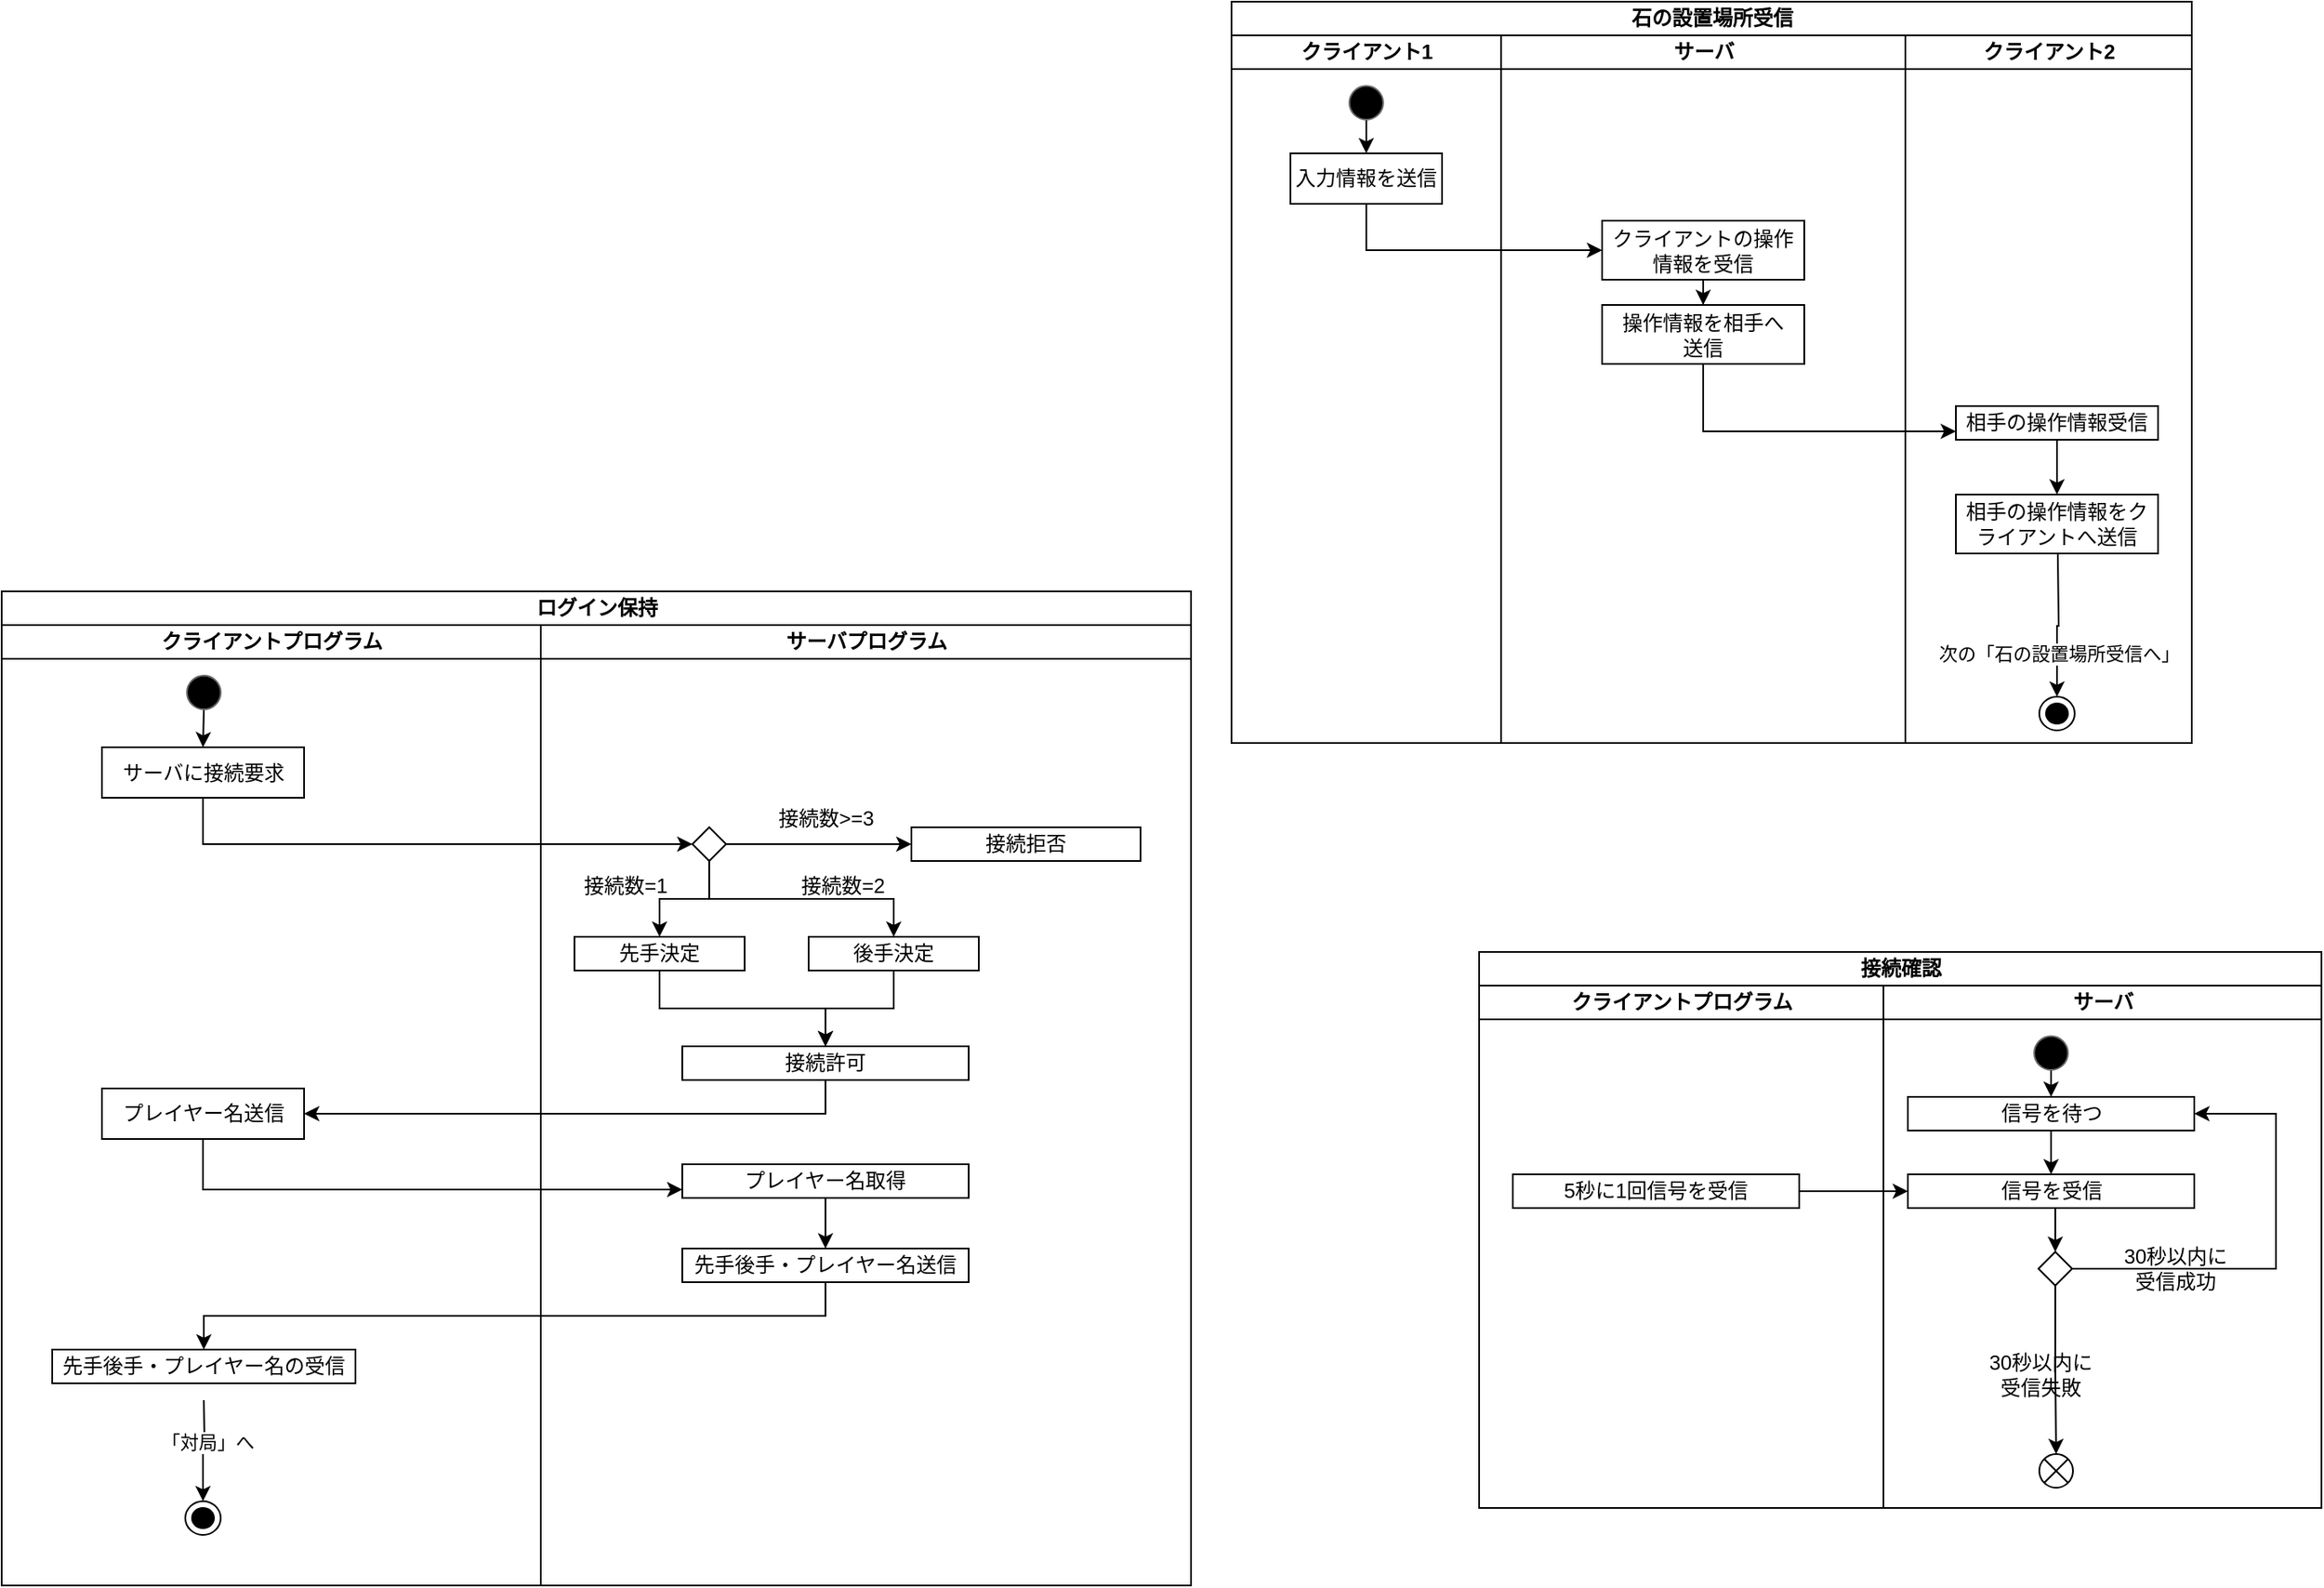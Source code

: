 <?xml version="1.0" encoding="UTF-8"?>
<mxfile version="26.2.12">
  <diagram name="ページ1" id="blJo8V8RZGlDzMt2KCXf">
    <mxGraphModel dx="2407" dy="774" grid="1" gridSize="10" guides="1" tooltips="1" connect="1" arrows="1" fold="1" page="1" pageScale="1" pageWidth="827" pageHeight="1169" math="0" shadow="0">
      <root>
        <mxCell id="0" />
        <mxCell id="1" parent="0" />
        <mxCell id="ICABriZi5GorXYD_xj9T-27" value="ログイン保持" style="swimlane;childLayout=stackLayout;resizeParent=1;resizeParentMax=0;startSize=20;html=1;" parent="1" vertex="1">
          <mxGeometry x="-50" y="370" width="706" height="590" as="geometry" />
        </mxCell>
        <mxCell id="ICABriZi5GorXYD_xj9T-30" value="クライアントプログラム" style="swimlane;startSize=20;html=1;" parent="ICABriZi5GorXYD_xj9T-27" vertex="1">
          <mxGeometry y="20" width="320" height="570" as="geometry" />
        </mxCell>
        <mxCell id="ICABriZi5GorXYD_xj9T-145" style="edgeStyle=orthogonalEdgeStyle;rounded=0;orthogonalLoop=1;jettySize=auto;html=1;exitX=0.5;exitY=1;exitDx=0;exitDy=0;entryX=0.5;entryY=0;entryDx=0;entryDy=0;" parent="ICABriZi5GorXYD_xj9T-30" source="ICABriZi5GorXYD_xj9T-31" target="ICABriZi5GorXYD_xj9T-35" edge="1">
          <mxGeometry relative="1" as="geometry" />
        </mxCell>
        <mxCell id="ICABriZi5GorXYD_xj9T-31" value="" style="ellipse;whiteSpace=wrap;html=1;aspect=fixed;fillColor=light-dark(#000000, #1a1a1a);fontColor=#333333;strokeColor=#666666;" parent="ICABriZi5GorXYD_xj9T-30" vertex="1">
          <mxGeometry x="110" y="30" width="20" height="20" as="geometry" />
        </mxCell>
        <mxCell id="ICABriZi5GorXYD_xj9T-35" value="&lt;div&gt;&lt;span style=&quot;background-color: transparent; color: light-dark(rgb(0, 0, 0), rgb(255, 255, 255));&quot;&gt;サーバに接続要求&lt;/span&gt;&lt;/div&gt;" style="rounded=0;whiteSpace=wrap;html=1;" parent="ICABriZi5GorXYD_xj9T-30" vertex="1">
          <mxGeometry x="59.5" y="72.5" width="120" height="30" as="geometry" />
        </mxCell>
        <mxCell id="ICABriZi5GorXYD_xj9T-36" style="edgeStyle=orthogonalEdgeStyle;rounded=0;orthogonalLoop=1;jettySize=auto;html=1;exitX=0.5;exitY=1;exitDx=0;exitDy=0;entryX=0.5;entryY=0;entryDx=0;entryDy=0;" parent="ICABriZi5GorXYD_xj9T-30" target="ICABriZi5GorXYD_xj9T-43" edge="1">
          <mxGeometry relative="1" as="geometry">
            <mxPoint x="120" y="460" as="sourcePoint" />
          </mxGeometry>
        </mxCell>
        <mxCell id="ICABriZi5GorXYD_xj9T-37" value="「対局」へ" style="edgeLabel;html=1;align=center;verticalAlign=middle;resizable=0;points=[];" parent="ICABriZi5GorXYD_xj9T-36" vertex="1" connectable="0">
          <mxGeometry x="-0.201" y="1" relative="1" as="geometry">
            <mxPoint as="offset" />
          </mxGeometry>
        </mxCell>
        <mxCell id="ICABriZi5GorXYD_xj9T-38" value="先手後手・プレイヤー名の受信" style="rounded=0;whiteSpace=wrap;html=1;" parent="ICABriZi5GorXYD_xj9T-30" vertex="1">
          <mxGeometry x="30" y="430" width="180" height="20" as="geometry" />
        </mxCell>
        <mxCell id="ICABriZi5GorXYD_xj9T-43" value="" style="ellipse;html=1;shape=endState;fillColor=#000000;strokeColor=#000000;" parent="ICABriZi5GorXYD_xj9T-30" vertex="1">
          <mxGeometry x="109" y="520" width="21" height="20" as="geometry" />
        </mxCell>
        <mxCell id="ICABriZi5GorXYD_xj9T-146" style="edgeStyle=orthogonalEdgeStyle;rounded=0;orthogonalLoop=1;jettySize=auto;html=1;exitX=0.5;exitY=1;exitDx=0;exitDy=0;entryX=0;entryY=0.5;entryDx=0;entryDy=0;" parent="ICABriZi5GorXYD_xj9T-27" source="ICABriZi5GorXYD_xj9T-35" target="rVjmtnA_uVCA2KCBdjWy-1" edge="1">
          <mxGeometry relative="1" as="geometry">
            <mxPoint x="300" y="122.5" as="targetPoint" />
          </mxGeometry>
        </mxCell>
        <mxCell id="ICABriZi5GorXYD_xj9T-44" value="サーバプログラム" style="swimlane;startSize=20;html=1;" parent="ICABriZi5GorXYD_xj9T-27" vertex="1">
          <mxGeometry x="320" y="20" width="386" height="570" as="geometry" />
        </mxCell>
        <mxCell id="rVjmtnA_uVCA2KCBdjWy-3" style="edgeStyle=orthogonalEdgeStyle;rounded=0;orthogonalLoop=1;jettySize=auto;html=1;exitX=1;exitY=0.5;exitDx=0;exitDy=0;" edge="1" parent="ICABriZi5GorXYD_xj9T-44" source="rVjmtnA_uVCA2KCBdjWy-1">
          <mxGeometry relative="1" as="geometry">
            <mxPoint x="220" y="130" as="targetPoint" />
          </mxGeometry>
        </mxCell>
        <mxCell id="rVjmtnA_uVCA2KCBdjWy-15" style="edgeStyle=orthogonalEdgeStyle;rounded=0;orthogonalLoop=1;jettySize=auto;html=1;exitX=0.5;exitY=1;exitDx=0;exitDy=0;entryX=0.5;entryY=0;entryDx=0;entryDy=0;" edge="1" parent="ICABriZi5GorXYD_xj9T-44" source="rVjmtnA_uVCA2KCBdjWy-1" target="rVjmtnA_uVCA2KCBdjWy-14">
          <mxGeometry relative="1" as="geometry" />
        </mxCell>
        <mxCell id="rVjmtnA_uVCA2KCBdjWy-16" style="edgeStyle=orthogonalEdgeStyle;rounded=0;orthogonalLoop=1;jettySize=auto;html=1;exitX=0.5;exitY=1;exitDx=0;exitDy=0;entryX=0.5;entryY=0;entryDx=0;entryDy=0;" edge="1" parent="ICABriZi5GorXYD_xj9T-44" source="rVjmtnA_uVCA2KCBdjWy-1" target="rVjmtnA_uVCA2KCBdjWy-13">
          <mxGeometry relative="1" as="geometry" />
        </mxCell>
        <mxCell id="rVjmtnA_uVCA2KCBdjWy-1" value="" style="rhombus;whiteSpace=wrap;html=1;" vertex="1" parent="ICABriZi5GorXYD_xj9T-44">
          <mxGeometry x="90" y="120" width="20" height="20" as="geometry" />
        </mxCell>
        <mxCell id="ICABriZi5GorXYD_xj9T-148" value="&lt;div&gt;&lt;span style=&quot;background-color: transparent; color: light-dark(rgb(0, 0, 0), rgb(255, 255, 255));&quot;&gt;プレイヤー名送信&lt;/span&gt;&lt;/div&gt;" style="rounded=0;whiteSpace=wrap;html=1;" parent="ICABriZi5GorXYD_xj9T-44" vertex="1">
          <mxGeometry x="-260.5" y="275" width="120" height="30" as="geometry" />
        </mxCell>
        <mxCell id="ICABriZi5GorXYD_xj9T-46" value="接続許可" style="rounded=0;whiteSpace=wrap;html=1;" parent="ICABriZi5GorXYD_xj9T-44" vertex="1">
          <mxGeometry x="84" y="250" width="170" height="20" as="geometry" />
        </mxCell>
        <mxCell id="rVjmtnA_uVCA2KCBdjWy-20" style="edgeStyle=orthogonalEdgeStyle;rounded=0;orthogonalLoop=1;jettySize=auto;html=1;exitX=0.5;exitY=1;exitDx=0;exitDy=0;entryX=0.5;entryY=0;entryDx=0;entryDy=0;" edge="1" parent="ICABriZi5GorXYD_xj9T-44" source="ICABriZi5GorXYD_xj9T-151" target="ICABriZi5GorXYD_xj9T-156">
          <mxGeometry relative="1" as="geometry" />
        </mxCell>
        <mxCell id="ICABriZi5GorXYD_xj9T-151" value="プレイヤー名取得" style="rounded=0;whiteSpace=wrap;html=1;" parent="ICABriZi5GorXYD_xj9T-44" vertex="1">
          <mxGeometry x="84" y="320" width="170" height="20" as="geometry" />
        </mxCell>
        <mxCell id="ICABriZi5GorXYD_xj9T-156" value="先手後手・プレイヤー名送信" style="rounded=0;whiteSpace=wrap;html=1;" parent="ICABriZi5GorXYD_xj9T-44" vertex="1">
          <mxGeometry x="84" y="370" width="170" height="20" as="geometry" />
        </mxCell>
        <mxCell id="ICABriZi5GorXYD_xj9T-149" style="edgeStyle=orthogonalEdgeStyle;rounded=0;orthogonalLoop=1;jettySize=auto;html=1;exitX=0.5;exitY=1;exitDx=0;exitDy=0;entryX=1;entryY=0.5;entryDx=0;entryDy=0;" parent="ICABriZi5GorXYD_xj9T-44" source="ICABriZi5GorXYD_xj9T-46" target="ICABriZi5GorXYD_xj9T-148" edge="1">
          <mxGeometry relative="1" as="geometry" />
        </mxCell>
        <mxCell id="ICABriZi5GorXYD_xj9T-150" style="edgeStyle=orthogonalEdgeStyle;rounded=0;orthogonalLoop=1;jettySize=auto;html=1;exitX=0.5;exitY=1;exitDx=0;exitDy=0;entryX=0;entryY=0.75;entryDx=0;entryDy=0;" parent="ICABriZi5GorXYD_xj9T-44" source="ICABriZi5GorXYD_xj9T-148" target="ICABriZi5GorXYD_xj9T-151" edge="1">
          <mxGeometry relative="1" as="geometry">
            <mxPoint x="-30" y="370" as="targetPoint" />
          </mxGeometry>
        </mxCell>
        <mxCell id="rVjmtnA_uVCA2KCBdjWy-7" value="接続拒否" style="rounded=0;whiteSpace=wrap;html=1;" vertex="1" parent="ICABriZi5GorXYD_xj9T-44">
          <mxGeometry x="220" y="120" width="136" height="20" as="geometry" />
        </mxCell>
        <mxCell id="rVjmtnA_uVCA2KCBdjWy-17" style="edgeStyle=orthogonalEdgeStyle;rounded=0;orthogonalLoop=1;jettySize=auto;html=1;exitX=0.5;exitY=1;exitDx=0;exitDy=0;entryX=0.5;entryY=0;entryDx=0;entryDy=0;" edge="1" parent="ICABriZi5GorXYD_xj9T-44" source="rVjmtnA_uVCA2KCBdjWy-13" target="ICABriZi5GorXYD_xj9T-46">
          <mxGeometry relative="1" as="geometry" />
        </mxCell>
        <mxCell id="rVjmtnA_uVCA2KCBdjWy-13" value="先手決定" style="rounded=0;whiteSpace=wrap;html=1;" vertex="1" parent="ICABriZi5GorXYD_xj9T-44">
          <mxGeometry x="20" y="185" width="101" height="20" as="geometry" />
        </mxCell>
        <mxCell id="rVjmtnA_uVCA2KCBdjWy-18" style="edgeStyle=orthogonalEdgeStyle;rounded=0;orthogonalLoop=1;jettySize=auto;html=1;exitX=0.5;exitY=1;exitDx=0;exitDy=0;entryX=0.5;entryY=0;entryDx=0;entryDy=0;" edge="1" parent="ICABriZi5GorXYD_xj9T-44" source="rVjmtnA_uVCA2KCBdjWy-14" target="ICABriZi5GorXYD_xj9T-46">
          <mxGeometry relative="1" as="geometry" />
        </mxCell>
        <mxCell id="rVjmtnA_uVCA2KCBdjWy-14" value="後手決定" style="rounded=0;whiteSpace=wrap;html=1;" vertex="1" parent="ICABriZi5GorXYD_xj9T-44">
          <mxGeometry x="159" y="185" width="101" height="20" as="geometry" />
        </mxCell>
        <mxCell id="rVjmtnA_uVCA2KCBdjWy-5" value="接続数&amp;gt;=3" style="text;html=1;align=center;verticalAlign=middle;resizable=0;points=[];autosize=1;strokeColor=none;fillColor=none;" vertex="1" parent="ICABriZi5GorXYD_xj9T-44">
          <mxGeometry x="129" y="100" width="80" height="30" as="geometry" />
        </mxCell>
        <mxCell id="rVjmtnA_uVCA2KCBdjWy-22" value="接続数=1" style="text;html=1;align=center;verticalAlign=middle;resizable=0;points=[];autosize=1;strokeColor=none;fillColor=none;" vertex="1" parent="ICABriZi5GorXYD_xj9T-44">
          <mxGeometry x="15" y="140" width="70" height="30" as="geometry" />
        </mxCell>
        <mxCell id="rVjmtnA_uVCA2KCBdjWy-21" value="接続数=2" style="text;html=1;align=center;verticalAlign=middle;resizable=0;points=[];autosize=1;strokeColor=none;fillColor=none;" vertex="1" parent="ICABriZi5GorXYD_xj9T-44">
          <mxGeometry x="144" y="140" width="70" height="30" as="geometry" />
        </mxCell>
        <mxCell id="ICABriZi5GorXYD_xj9T-159" style="edgeStyle=orthogonalEdgeStyle;rounded=0;orthogonalLoop=1;jettySize=auto;html=1;exitX=0.5;exitY=1;exitDx=0;exitDy=0;entryX=0.5;entryY=0;entryDx=0;entryDy=0;" parent="ICABriZi5GorXYD_xj9T-27" source="ICABriZi5GorXYD_xj9T-156" target="ICABriZi5GorXYD_xj9T-38" edge="1">
          <mxGeometry relative="1" as="geometry">
            <mxPoint x="214" y="450" as="targetPoint" />
          </mxGeometry>
        </mxCell>
        <mxCell id="ICABriZi5GorXYD_xj9T-60" value="石の設置場所受信" style="swimlane;childLayout=stackLayout;resizeParent=1;resizeParentMax=0;startSize=20;html=1;" parent="1" vertex="1">
          <mxGeometry x="680" y="20" width="570" height="440" as="geometry" />
        </mxCell>
        <mxCell id="ICABriZi5GorXYD_xj9T-61" value="クライアント1" style="swimlane;startSize=20;html=1;" parent="ICABriZi5GorXYD_xj9T-60" vertex="1">
          <mxGeometry y="20" width="160" height="420" as="geometry" />
        </mxCell>
        <mxCell id="TEwn-exQFDW3O153DHh5-3" style="edgeStyle=orthogonalEdgeStyle;rounded=0;orthogonalLoop=1;jettySize=auto;html=1;exitX=0.5;exitY=1;exitDx=0;exitDy=0;entryX=0.5;entryY=0;entryDx=0;entryDy=0;" parent="ICABriZi5GorXYD_xj9T-61" source="TEwn-exQFDW3O153DHh5-1" target="TEwn-exQFDW3O153DHh5-2" edge="1">
          <mxGeometry relative="1" as="geometry" />
        </mxCell>
        <mxCell id="TEwn-exQFDW3O153DHh5-1" value="" style="ellipse;whiteSpace=wrap;html=1;aspect=fixed;fillColor=light-dark(#000000, #1a1a1a);fontColor=#333333;strokeColor=#666666;" parent="ICABriZi5GorXYD_xj9T-61" vertex="1">
          <mxGeometry x="70" y="30" width="20" height="20" as="geometry" />
        </mxCell>
        <mxCell id="TEwn-exQFDW3O153DHh5-2" value="入力情報を送信" style="rounded=0;whiteSpace=wrap;html=1;" parent="ICABriZi5GorXYD_xj9T-61" vertex="1">
          <mxGeometry x="35" y="70" width="90" height="30" as="geometry" />
        </mxCell>
        <mxCell id="ICABriZi5GorXYD_xj9T-67" value="サーバ" style="swimlane;startSize=20;html=1;" parent="ICABriZi5GorXYD_xj9T-60" vertex="1">
          <mxGeometry x="160" y="20" width="240" height="420" as="geometry" />
        </mxCell>
        <mxCell id="TEwn-exQFDW3O153DHh5-10" style="edgeStyle=orthogonalEdgeStyle;rounded=0;orthogonalLoop=1;jettySize=auto;html=1;exitX=0.5;exitY=1;exitDx=0;exitDy=0;" parent="ICABriZi5GorXYD_xj9T-67" source="ICABriZi5GorXYD_xj9T-113" target="ICABriZi5GorXYD_xj9T-115" edge="1">
          <mxGeometry relative="1" as="geometry" />
        </mxCell>
        <mxCell id="ICABriZi5GorXYD_xj9T-113" value="クライアントの操作情報を受信" style="rounded=0;whiteSpace=wrap;html=1;" parent="ICABriZi5GorXYD_xj9T-67" vertex="1">
          <mxGeometry x="60" y="110" width="120" height="35" as="geometry" />
        </mxCell>
        <mxCell id="ICABriZi5GorXYD_xj9T-115" value="操作情報を相手へ&lt;br&gt;送信" style="rounded=0;whiteSpace=wrap;html=1;" parent="ICABriZi5GorXYD_xj9T-67" vertex="1">
          <mxGeometry x="60" y="160" width="120" height="35" as="geometry" />
        </mxCell>
        <mxCell id="ICABriZi5GorXYD_xj9T-109" value="クライアント2" style="swimlane;startSize=20;html=1;" parent="ICABriZi5GorXYD_xj9T-60" vertex="1">
          <mxGeometry x="400" y="20" width="170" height="420" as="geometry" />
        </mxCell>
        <mxCell id="ICABriZi5GorXYD_xj9T-111" value="相手の操作情報をクライアントへ送信" style="rounded=0;whiteSpace=wrap;html=1;" parent="ICABriZi5GorXYD_xj9T-109" vertex="1">
          <mxGeometry x="30" y="272.5" width="120" height="35" as="geometry" />
        </mxCell>
        <mxCell id="ICABriZi5GorXYD_xj9T-116" style="edgeStyle=orthogonalEdgeStyle;rounded=0;orthogonalLoop=1;jettySize=auto;html=1;exitX=0.5;exitY=1;exitDx=0;exitDy=0;entryX=0.5;entryY=0;entryDx=0;entryDy=0;" parent="ICABriZi5GorXYD_xj9T-109" source="ICABriZi5GorXYD_xj9T-117" target="ICABriZi5GorXYD_xj9T-111" edge="1">
          <mxGeometry relative="1" as="geometry" />
        </mxCell>
        <mxCell id="ICABriZi5GorXYD_xj9T-117" value="相手の操作情報受信" style="rounded=0;whiteSpace=wrap;html=1;" parent="ICABriZi5GorXYD_xj9T-109" vertex="1">
          <mxGeometry x="30" y="220" width="120" height="20" as="geometry" />
        </mxCell>
        <mxCell id="ICABriZi5GorXYD_xj9T-91" style="edgeStyle=orthogonalEdgeStyle;rounded=0;orthogonalLoop=1;jettySize=auto;html=1;exitX=0.5;exitY=1;exitDx=0;exitDy=0;entryX=0.5;entryY=0;entryDx=0;entryDy=0;" parent="ICABriZi5GorXYD_xj9T-109" target="ICABriZi5GorXYD_xj9T-100" edge="1">
          <mxGeometry relative="1" as="geometry">
            <mxPoint x="90" y="357.5" as="targetPoint" />
            <mxPoint x="90.5" y="307.5" as="sourcePoint" />
          </mxGeometry>
        </mxCell>
        <mxCell id="ICABriZi5GorXYD_xj9T-92" value="次の「石の設置場所受信へ」" style="edgeLabel;html=1;align=center;verticalAlign=middle;resizable=0;points=[];" parent="ICABriZi5GorXYD_xj9T-91" connectable="0" vertex="1">
          <mxGeometry x="0.41" y="1" relative="1" as="geometry">
            <mxPoint as="offset" />
          </mxGeometry>
        </mxCell>
        <mxCell id="ICABriZi5GorXYD_xj9T-100" value="" style="ellipse;html=1;shape=endState;fillColor=#000000;strokeColor=#000000;" parent="ICABriZi5GorXYD_xj9T-109" vertex="1">
          <mxGeometry x="79.5" y="392.5" width="21" height="20" as="geometry" />
        </mxCell>
        <mxCell id="TEwn-exQFDW3O153DHh5-5" style="edgeStyle=orthogonalEdgeStyle;rounded=0;orthogonalLoop=1;jettySize=auto;html=1;exitX=0.5;exitY=1;exitDx=0;exitDy=0;entryX=0;entryY=0.5;entryDx=0;entryDy=0;" parent="ICABriZi5GorXYD_xj9T-60" source="TEwn-exQFDW3O153DHh5-2" target="ICABriZi5GorXYD_xj9T-113" edge="1">
          <mxGeometry relative="1" as="geometry">
            <mxPoint x="260" y="160" as="targetPoint" />
          </mxGeometry>
        </mxCell>
        <mxCell id="TEwn-exQFDW3O153DHh5-8" style="edgeStyle=orthogonalEdgeStyle;rounded=0;orthogonalLoop=1;jettySize=auto;html=1;exitX=0.5;exitY=1;exitDx=0;exitDy=0;entryX=0;entryY=0.75;entryDx=0;entryDy=0;" parent="ICABriZi5GorXYD_xj9T-60" source="ICABriZi5GorXYD_xj9T-115" target="ICABriZi5GorXYD_xj9T-117" edge="1">
          <mxGeometry relative="1" as="geometry" />
        </mxCell>
        <mxCell id="M7Z_oNUjwSbaCWjWREQJ-1" value="接続確認" style="swimlane;childLayout=stackLayout;resizeParent=1;resizeParentMax=0;startSize=20;html=1;" parent="1" vertex="1">
          <mxGeometry x="827" y="584" width="500" height="330" as="geometry" />
        </mxCell>
        <mxCell id="M7Z_oNUjwSbaCWjWREQJ-2" value="クライアントプログラム" style="swimlane;startSize=20;html=1;" parent="M7Z_oNUjwSbaCWjWREQJ-1" vertex="1">
          <mxGeometry y="20" width="240" height="310" as="geometry" />
        </mxCell>
        <mxCell id="M7Z_oNUjwSbaCWjWREQJ-6" value="サーバ" style="swimlane;startSize=20;html=1;" parent="M7Z_oNUjwSbaCWjWREQJ-1" vertex="1">
          <mxGeometry x="240" y="20" width="260" height="310" as="geometry" />
        </mxCell>
        <mxCell id="mJKkVBQriXfu8Gpz5K2V-5" style="edgeStyle=orthogonalEdgeStyle;rounded=0;orthogonalLoop=1;jettySize=auto;html=1;exitX=0.5;exitY=1;exitDx=0;exitDy=0;entryX=0.5;entryY=0;entryDx=0;entryDy=0;" parent="M7Z_oNUjwSbaCWjWREQJ-6" source="M7Z_oNUjwSbaCWjWREQJ-8" target="mJKkVBQriXfu8Gpz5K2V-3" edge="1">
          <mxGeometry relative="1" as="geometry" />
        </mxCell>
        <mxCell id="M7Z_oNUjwSbaCWjWREQJ-8" value="" style="ellipse;whiteSpace=wrap;html=1;aspect=fixed;fillColor=light-dark(#000000, #1a1a1a);fontColor=#333333;strokeColor=#666666;" parent="M7Z_oNUjwSbaCWjWREQJ-6" vertex="1">
          <mxGeometry x="89.5" y="30" width="20" height="20" as="geometry" />
        </mxCell>
        <mxCell id="M7Z_oNUjwSbaCWjWREQJ-14" value="30秒以内に&lt;div&gt;受信成功&lt;/div&gt;" style="text;html=1;align=center;verticalAlign=middle;resizable=0;points=[];autosize=1;strokeColor=none;fillColor=none;" parent="M7Z_oNUjwSbaCWjWREQJ-6" vertex="1">
          <mxGeometry x="133" y="148" width="80" height="40" as="geometry" />
        </mxCell>
        <mxCell id="M7Z_oNUjwSbaCWjWREQJ-4" value="5秒に1回信号を受信" style="rounded=0;whiteSpace=wrap;html=1;" parent="M7Z_oNUjwSbaCWjWREQJ-6" vertex="1">
          <mxGeometry x="-220" y="112" width="170" height="20" as="geometry" />
        </mxCell>
        <mxCell id="mJKkVBQriXfu8Gpz5K2V-1" style="edgeStyle=orthogonalEdgeStyle;rounded=0;orthogonalLoop=1;jettySize=auto;html=1;exitX=0.5;exitY=1;exitDx=0;exitDy=0;entryX=0.5;entryY=0;entryDx=0;entryDy=0;" parent="M7Z_oNUjwSbaCWjWREQJ-6" source="M7Z_oNUjwSbaCWjWREQJ-9" target="M7Z_oNUjwSbaCWjWREQJ-13" edge="1">
          <mxGeometry relative="1" as="geometry" />
        </mxCell>
        <mxCell id="M7Z_oNUjwSbaCWjWREQJ-9" value="信号を受信" style="rounded=0;whiteSpace=wrap;html=1;" parent="M7Z_oNUjwSbaCWjWREQJ-6" vertex="1">
          <mxGeometry x="14.5" y="112" width="170" height="20" as="geometry" />
        </mxCell>
        <mxCell id="mJKkVBQriXfu8Gpz5K2V-4" style="edgeStyle=orthogonalEdgeStyle;rounded=0;orthogonalLoop=1;jettySize=auto;html=1;exitX=1;exitY=0.5;exitDx=0;exitDy=0;entryX=1;entryY=0.5;entryDx=0;entryDy=0;" parent="M7Z_oNUjwSbaCWjWREQJ-6" source="M7Z_oNUjwSbaCWjWREQJ-13" target="mJKkVBQriXfu8Gpz5K2V-3" edge="1">
          <mxGeometry relative="1" as="geometry">
            <Array as="points">
              <mxPoint x="233" y="168" />
              <mxPoint x="233" y="76" />
            </Array>
          </mxGeometry>
        </mxCell>
        <mxCell id="M7Z_oNUjwSbaCWjWREQJ-13" value="" style="rhombus;whiteSpace=wrap;html=1;" parent="M7Z_oNUjwSbaCWjWREQJ-6" vertex="1">
          <mxGeometry x="92" y="158" width="20" height="20" as="geometry" />
        </mxCell>
        <mxCell id="M7Z_oNUjwSbaCWjWREQJ-15" value="30秒以内に&lt;div&gt;受信失敗&lt;/div&gt;" style="text;html=1;align=center;verticalAlign=middle;resizable=0;points=[];autosize=1;strokeColor=none;fillColor=none;" parent="M7Z_oNUjwSbaCWjWREQJ-6" vertex="1">
          <mxGeometry x="53" y="211" width="80" height="40" as="geometry" />
        </mxCell>
        <mxCell id="M7Z_oNUjwSbaCWjWREQJ-16" value="" style="edgeStyle=orthogonalEdgeStyle;rounded=0;orthogonalLoop=1;jettySize=auto;html=1;exitX=0.5;exitY=1;exitDx=0;exitDy=0;entryX=0.5;entryY=0;entryDx=0;entryDy=0;" parent="M7Z_oNUjwSbaCWjWREQJ-6" source="M7Z_oNUjwSbaCWjWREQJ-17" edge="1">
          <mxGeometry relative="1" as="geometry">
            <mxPoint x="412" y="288" as="sourcePoint" />
            <mxPoint x="102" y="278" as="targetPoint" />
          </mxGeometry>
        </mxCell>
        <mxCell id="M7Z_oNUjwSbaCWjWREQJ-17" value="" style="verticalLabelPosition=bottom;verticalAlign=top;html=1;shape=mxgraph.flowchart.or;" parent="M7Z_oNUjwSbaCWjWREQJ-6" vertex="1">
          <mxGeometry x="92.5" y="278" width="20" height="20" as="geometry" />
        </mxCell>
        <mxCell id="M7Z_oNUjwSbaCWjWREQJ-18" value="" style="edgeStyle=orthogonalEdgeStyle;rounded=0;orthogonalLoop=1;jettySize=auto;html=1;exitX=0.5;exitY=1;exitDx=0;exitDy=0;entryX=0.5;entryY=0;entryDx=0;entryDy=0;" parent="M7Z_oNUjwSbaCWjWREQJ-6" source="M7Z_oNUjwSbaCWjWREQJ-13" target="M7Z_oNUjwSbaCWjWREQJ-17" edge="1">
          <mxGeometry relative="1" as="geometry">
            <mxPoint x="412" y="288" as="sourcePoint" />
            <mxPoint x="412" y="388" as="targetPoint" />
          </mxGeometry>
        </mxCell>
        <mxCell id="mJKkVBQriXfu8Gpz5K2V-2" style="edgeStyle=orthogonalEdgeStyle;rounded=0;orthogonalLoop=1;jettySize=auto;html=1;exitX=1;exitY=0.5;exitDx=0;exitDy=0;entryX=0;entryY=0.5;entryDx=0;entryDy=0;" parent="M7Z_oNUjwSbaCWjWREQJ-6" source="M7Z_oNUjwSbaCWjWREQJ-4" target="M7Z_oNUjwSbaCWjWREQJ-9" edge="1">
          <mxGeometry relative="1" as="geometry" />
        </mxCell>
        <mxCell id="mJKkVBQriXfu8Gpz5K2V-6" style="edgeStyle=orthogonalEdgeStyle;rounded=0;orthogonalLoop=1;jettySize=auto;html=1;exitX=0.5;exitY=1;exitDx=0;exitDy=0;entryX=0.5;entryY=0;entryDx=0;entryDy=0;" parent="M7Z_oNUjwSbaCWjWREQJ-6" source="mJKkVBQriXfu8Gpz5K2V-3" target="M7Z_oNUjwSbaCWjWREQJ-9" edge="1">
          <mxGeometry relative="1" as="geometry" />
        </mxCell>
        <mxCell id="mJKkVBQriXfu8Gpz5K2V-3" value="信号を待つ" style="rounded=0;whiteSpace=wrap;html=1;" parent="M7Z_oNUjwSbaCWjWREQJ-6" vertex="1">
          <mxGeometry x="14.5" y="66" width="170" height="20" as="geometry" />
        </mxCell>
      </root>
    </mxGraphModel>
  </diagram>
</mxfile>
